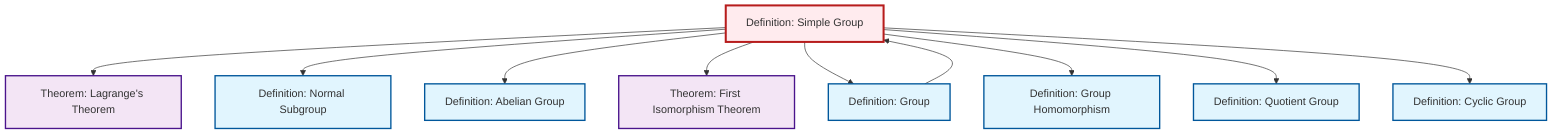 graph TD
    classDef definition fill:#e1f5fe,stroke:#01579b,stroke-width:2px
    classDef theorem fill:#f3e5f5,stroke:#4a148c,stroke-width:2px
    classDef axiom fill:#fff3e0,stroke:#e65100,stroke-width:2px
    classDef example fill:#e8f5e9,stroke:#1b5e20,stroke-width:2px
    classDef current fill:#ffebee,stroke:#b71c1c,stroke-width:3px
    def-quotient-group["Definition: Quotient Group"]:::definition
    thm-first-isomorphism["Theorem: First Isomorphism Theorem"]:::theorem
    thm-lagrange["Theorem: Lagrange's Theorem"]:::theorem
    def-abelian-group["Definition: Abelian Group"]:::definition
    def-simple-group["Definition: Simple Group"]:::definition
    def-group["Definition: Group"]:::definition
    def-cyclic-group["Definition: Cyclic Group"]:::definition
    def-homomorphism["Definition: Group Homomorphism"]:::definition
    def-normal-subgroup["Definition: Normal Subgroup"]:::definition
    def-simple-group --> thm-lagrange
    def-simple-group --> def-normal-subgroup
    def-simple-group --> def-abelian-group
    def-simple-group --> thm-first-isomorphism
    def-group --> def-simple-group
    def-simple-group --> def-group
    def-simple-group --> def-homomorphism
    def-simple-group --> def-quotient-group
    def-simple-group --> def-cyclic-group
    class def-simple-group current